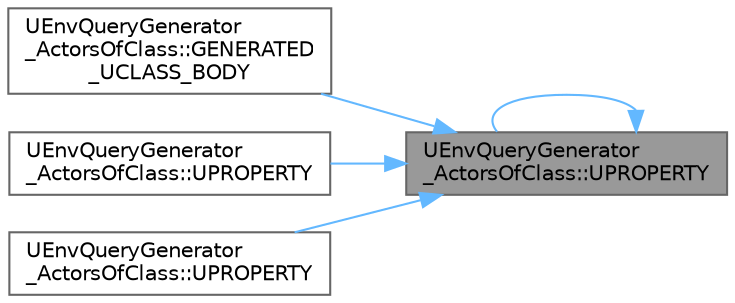digraph "UEnvQueryGenerator_ActorsOfClass::UPROPERTY"
{
 // INTERACTIVE_SVG=YES
 // LATEX_PDF_SIZE
  bgcolor="transparent";
  edge [fontname=Helvetica,fontsize=10,labelfontname=Helvetica,labelfontsize=10];
  node [fontname=Helvetica,fontsize=10,shape=box,height=0.2,width=0.4];
  rankdir="RL";
  Node1 [id="Node000001",label="UEnvQueryGenerator\l_ActorsOfClass::UPROPERTY",height=0.2,width=0.4,color="gray40", fillcolor="grey60", style="filled", fontcolor="black",tooltip="If true, this will only returns actors of the specified class within the SearchRadius of the SearchCe..."];
  Node1 -> Node2 [id="edge1_Node000001_Node000002",dir="back",color="steelblue1",style="solid",tooltip=" "];
  Node2 [id="Node000002",label="UEnvQueryGenerator\l_ActorsOfClass::GENERATED\l_UCLASS_BODY",height=0.2,width=0.4,color="grey40", fillcolor="white", style="filled",URL="$d0/d49/classUEnvQueryGenerator__ActorsOfClass.html#a7612927c14dec3ed0f0a7b007b888f13",tooltip=" "];
  Node1 -> Node1 [id="edge2_Node000001_Node000001",dir="back",color="steelblue1",style="solid",tooltip=" "];
  Node1 -> Node3 [id="edge3_Node000001_Node000003",dir="back",color="steelblue1",style="solid",tooltip=" "];
  Node3 [id="Node000003",label="UEnvQueryGenerator\l_ActorsOfClass::UPROPERTY",height=0.2,width=0.4,color="grey40", fillcolor="white", style="filled",URL="$d0/d49/classUEnvQueryGenerator__ActorsOfClass.html#ab13d6ad5985cb09b28f637cf2d7b818e",tooltip="Max distance of path between point and context."];
  Node1 -> Node4 [id="edge4_Node000001_Node000004",dir="back",color="steelblue1",style="solid",tooltip=" "];
  Node4 [id="Node000004",label="UEnvQueryGenerator\l_ActorsOfClass::UPROPERTY",height=0.2,width=0.4,color="grey40", fillcolor="white", style="filled",URL="$d0/d49/classUEnvQueryGenerator__ActorsOfClass.html#ab439ac31fcd00a63de2b0ac9a42231e5",tooltip="context"];
}
